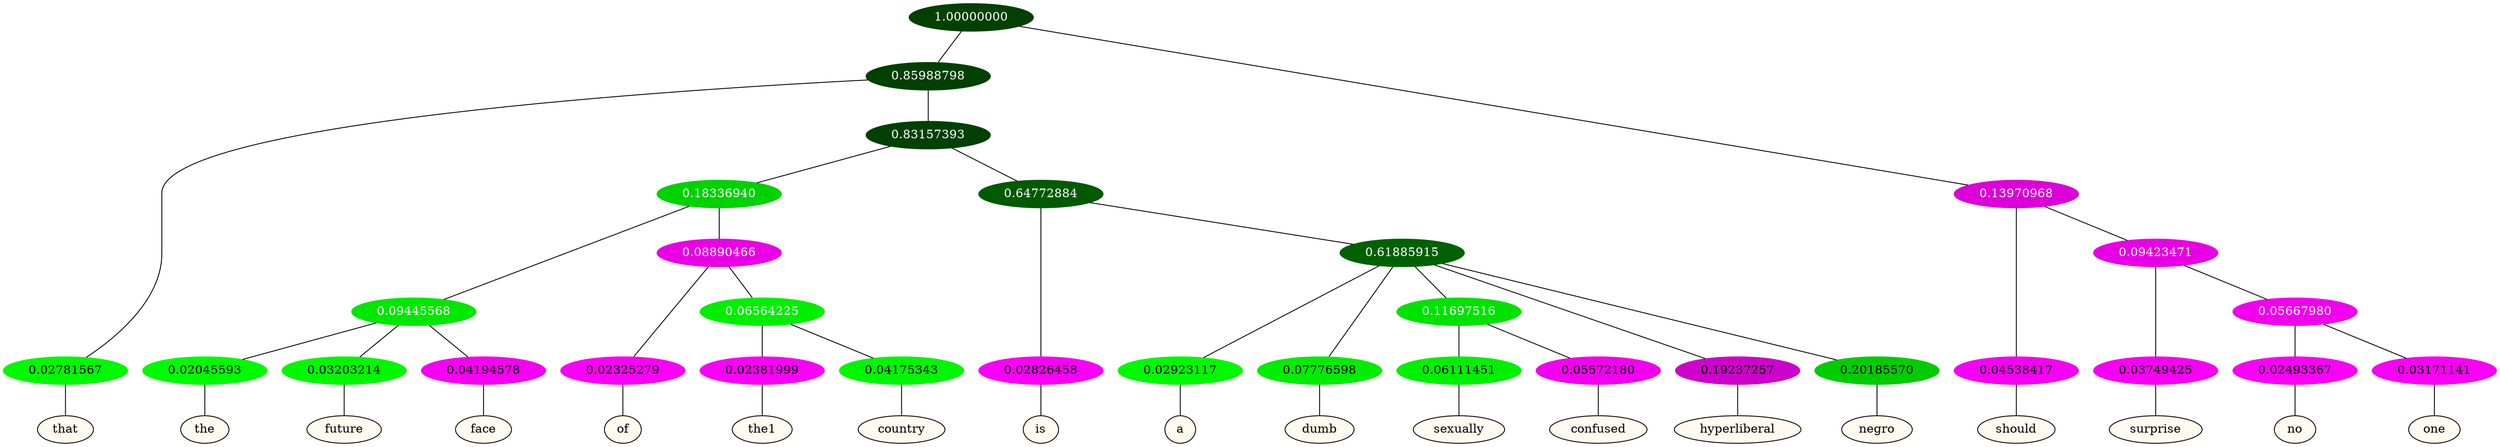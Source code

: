 graph {
	node [format=png height=0.15 nodesep=0.001 ordering=out overlap=prism overlap_scaling=0.01 ranksep=0.001 ratio=0.2 style=filled width=0.15]
	{
		rank=same
		a_w_3 [label=that color=black fillcolor=floralwhite style="filled,solid"]
		a_w_17 [label=the color=black fillcolor=floralwhite style="filled,solid"]
		a_w_18 [label=future color=black fillcolor=floralwhite style="filled,solid"]
		a_w_19 [label=face color=black fillcolor=floralwhite style="filled,solid"]
		a_w_20 [label=of color=black fillcolor=floralwhite style="filled,solid"]
		a_w_27 [label=the1 color=black fillcolor=floralwhite style="filled,solid"]
		a_w_28 [label=country color=black fillcolor=floralwhite style="filled,solid"]
		a_w_13 [label=is color=black fillcolor=floralwhite style="filled,solid"]
		a_w_22 [label=a color=black fillcolor=floralwhite style="filled,solid"]
		a_w_23 [label=dumb color=black fillcolor=floralwhite style="filled,solid"]
		a_w_29 [label=sexually color=black fillcolor=floralwhite style="filled,solid"]
		a_w_30 [label=confused color=black fillcolor=floralwhite style="filled,solid"]
		a_w_25 [label=hyperliberal color=black fillcolor=floralwhite style="filled,solid"]
		a_w_26 [label=negro color=black fillcolor=floralwhite style="filled,solid"]
		a_w_5 [label=should color=black fillcolor=floralwhite style="filled,solid"]
		a_w_9 [label=surprise color=black fillcolor=floralwhite style="filled,solid"]
		a_w_15 [label=no color=black fillcolor=floralwhite style="filled,solid"]
		a_w_16 [label=one color=black fillcolor=floralwhite style="filled,solid"]
	}
	a_n_3 -- a_w_3
	a_n_17 -- a_w_17
	a_n_18 -- a_w_18
	a_n_19 -- a_w_19
	a_n_20 -- a_w_20
	a_n_27 -- a_w_27
	a_n_28 -- a_w_28
	a_n_13 -- a_w_13
	a_n_22 -- a_w_22
	a_n_23 -- a_w_23
	a_n_29 -- a_w_29
	a_n_30 -- a_w_30
	a_n_25 -- a_w_25
	a_n_26 -- a_w_26
	a_n_5 -- a_w_5
	a_n_9 -- a_w_9
	a_n_15 -- a_w_15
	a_n_16 -- a_w_16
	{
		rank=same
		a_n_3 [label=0.02781567 color="0.334 1.000 0.972" fontcolor=black]
		a_n_17 [label=0.02045593 color="0.334 1.000 0.980" fontcolor=black]
		a_n_18 [label=0.03203214 color="0.334 1.000 0.968" fontcolor=black]
		a_n_19 [label=0.04194578 color="0.835 1.000 0.958" fontcolor=black]
		a_n_20 [label=0.02325279 color="0.835 1.000 0.977" fontcolor=black]
		a_n_27 [label=0.02381999 color="0.835 1.000 0.976" fontcolor=black]
		a_n_28 [label=0.04175343 color="0.334 1.000 0.958" fontcolor=black]
		a_n_13 [label=0.02826458 color="0.835 1.000 0.972" fontcolor=black]
		a_n_22 [label=0.02923117 color="0.334 1.000 0.971" fontcolor=black]
		a_n_23 [label=0.07776598 color="0.334 1.000 0.922" fontcolor=black]
		a_n_29 [label=0.06111451 color="0.334 1.000 0.939" fontcolor=black]
		a_n_30 [label=0.05572180 color="0.835 1.000 0.944" fontcolor=black]
		a_n_25 [label=0.19237257 color="0.835 1.000 0.808" fontcolor=black]
		a_n_26 [label=0.20185570 color="0.334 1.000 0.798" fontcolor=black]
		a_n_5 [label=0.04538417 color="0.835 1.000 0.955" fontcolor=black]
		a_n_9 [label=0.03749425 color="0.835 1.000 0.963" fontcolor=black]
		a_n_15 [label=0.02493367 color="0.835 1.000 0.975" fontcolor=black]
		a_n_16 [label=0.03171141 color="0.835 1.000 0.968" fontcolor=black]
	}
	a_n_0 [label=1.00000000 color="0.334 1.000 0.250" fontcolor=grey99]
	a_n_1 [label=0.85988798 color="0.334 1.000 0.250" fontcolor=grey99]
	a_n_0 -- a_n_1
	a_n_2 [label=0.13970968 color="0.835 1.000 0.860" fontcolor=grey99]
	a_n_0 -- a_n_2
	a_n_1 -- a_n_3
	a_n_4 [label=0.83157393 color="0.334 1.000 0.250" fontcolor=grey99]
	a_n_1 -- a_n_4
	a_n_2 -- a_n_5
	a_n_6 [label=0.09423471 color="0.835 1.000 0.906" fontcolor=grey99]
	a_n_2 -- a_n_6
	a_n_7 [label=0.18336940 color="0.334 1.000 0.817" fontcolor=grey99]
	a_n_4 -- a_n_7
	a_n_8 [label=0.64772884 color="0.334 1.000 0.352" fontcolor=grey99]
	a_n_4 -- a_n_8
	a_n_6 -- a_n_9
	a_n_10 [label=0.05667980 color="0.835 1.000 0.943" fontcolor=grey99]
	a_n_6 -- a_n_10
	a_n_11 [label=0.09445568 color="0.334 1.000 0.906" fontcolor=grey99]
	a_n_7 -- a_n_11
	a_n_12 [label=0.08890466 color="0.835 1.000 0.911" fontcolor=grey99]
	a_n_7 -- a_n_12
	a_n_8 -- a_n_13
	a_n_14 [label=0.61885915 color="0.334 1.000 0.381" fontcolor=grey99]
	a_n_8 -- a_n_14
	a_n_10 -- a_n_15
	a_n_10 -- a_n_16
	a_n_11 -- a_n_17
	a_n_11 -- a_n_18
	a_n_11 -- a_n_19
	a_n_12 -- a_n_20
	a_n_21 [label=0.06564225 color="0.334 1.000 0.934" fontcolor=grey99]
	a_n_12 -- a_n_21
	a_n_14 -- a_n_22
	a_n_14 -- a_n_23
	a_n_24 [label=0.11697516 color="0.334 1.000 0.883" fontcolor=grey99]
	a_n_14 -- a_n_24
	a_n_14 -- a_n_25
	a_n_14 -- a_n_26
	a_n_21 -- a_n_27
	a_n_21 -- a_n_28
	a_n_24 -- a_n_29
	a_n_24 -- a_n_30
}
